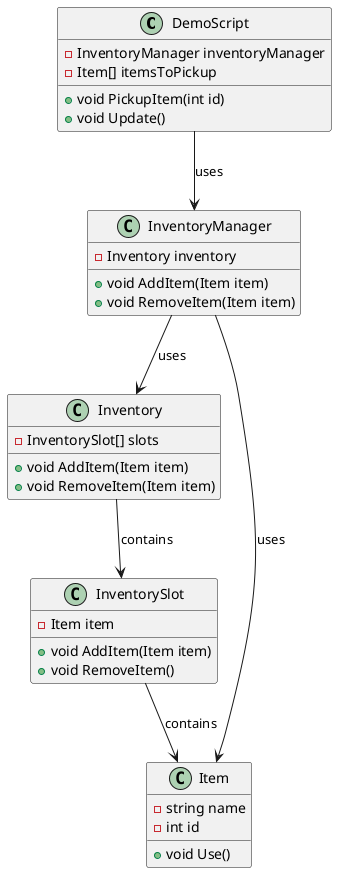 @startuml

class DemoScript {
    -InventoryManager inventoryManager
    -Item[] itemsToPickup
    +void PickupItem(int id)
    +void Update()
}

class Inventory {
    -InventorySlot[] slots
    +void AddItem(Item item)
    +void RemoveItem(Item item)
}

class Item {
    -string name
    -int id
    +void Use()
}

class InventoryManager {
    -Inventory inventory
    +void AddItem(Item item)
    +void RemoveItem(Item item)
}

class InventorySlot {
    -Item item
    +void AddItem(Item item)
    +void RemoveItem()
}

DemoScript --> InventoryManager : uses
InventoryManager --> Inventory : uses
Inventory --> InventorySlot : contains
InventorySlot --> Item : contains
InventoryManager --> Item : uses

@enduml